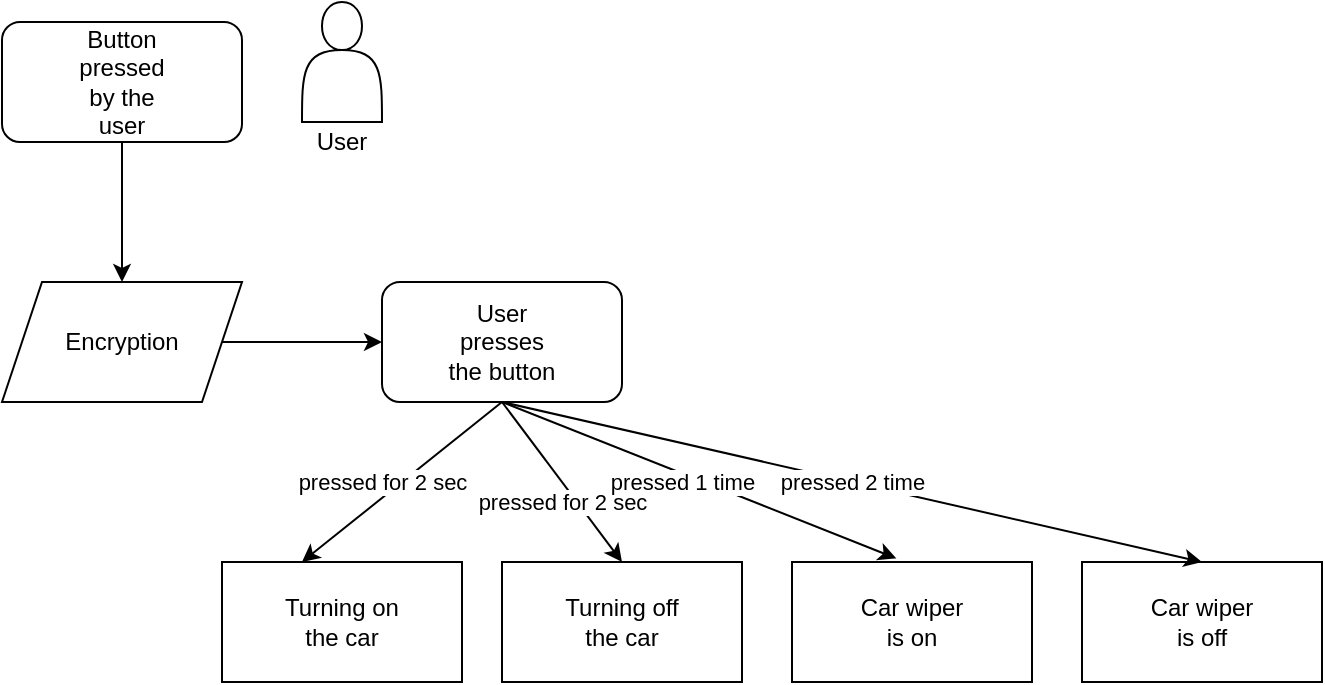 <mxfile version="18.0.3" type="github">
  <diagram id="mbZUVHMORuAX3jMkqm5G" name="Page-1">
    <mxGraphModel dx="1038" dy="521" grid="1" gridSize="10" guides="1" tooltips="1" connect="1" arrows="1" fold="1" page="1" pageScale="1" pageWidth="850" pageHeight="1100" math="0" shadow="0">
      <root>
        <mxCell id="0" />
        <mxCell id="1" parent="0" />
        <mxCell id="xz04PWpVj7SljGGeMdjO-2" value="" style="shape=actor;whiteSpace=wrap;html=1;" vertex="1" parent="1">
          <mxGeometry x="180" y="30" width="40" height="60" as="geometry" />
        </mxCell>
        <mxCell id="xz04PWpVj7SljGGeMdjO-27" style="edgeStyle=orthogonalEdgeStyle;rounded=0;orthogonalLoop=1;jettySize=auto;html=1;exitX=0.5;exitY=1;exitDx=0;exitDy=0;entryX=0.5;entryY=0;entryDx=0;entryDy=0;" edge="1" parent="1" source="xz04PWpVj7SljGGeMdjO-3" target="xz04PWpVj7SljGGeMdjO-4">
          <mxGeometry relative="1" as="geometry" />
        </mxCell>
        <mxCell id="xz04PWpVj7SljGGeMdjO-3" value="" style="rounded=1;whiteSpace=wrap;html=1;" vertex="1" parent="1">
          <mxGeometry x="30" y="40" width="120" height="60" as="geometry" />
        </mxCell>
        <mxCell id="xz04PWpVj7SljGGeMdjO-28" style="edgeStyle=orthogonalEdgeStyle;rounded=0;orthogonalLoop=1;jettySize=auto;html=1;exitX=1;exitY=0.5;exitDx=0;exitDy=0;entryX=0;entryY=0.5;entryDx=0;entryDy=0;" edge="1" parent="1" source="xz04PWpVj7SljGGeMdjO-4" target="xz04PWpVj7SljGGeMdjO-5">
          <mxGeometry relative="1" as="geometry" />
        </mxCell>
        <mxCell id="xz04PWpVj7SljGGeMdjO-4" value="" style="shape=parallelogram;perimeter=parallelogramPerimeter;whiteSpace=wrap;html=1;fixedSize=1;" vertex="1" parent="1">
          <mxGeometry x="30" y="170" width="120" height="60" as="geometry" />
        </mxCell>
        <mxCell id="xz04PWpVj7SljGGeMdjO-5" value="" style="rounded=1;whiteSpace=wrap;html=1;" vertex="1" parent="1">
          <mxGeometry x="220" y="170" width="120" height="60" as="geometry" />
        </mxCell>
        <mxCell id="xz04PWpVj7SljGGeMdjO-6" value="" style="rounded=0;whiteSpace=wrap;html=1;" vertex="1" parent="1">
          <mxGeometry x="140" y="310" width="120" height="60" as="geometry" />
        </mxCell>
        <mxCell id="xz04PWpVj7SljGGeMdjO-7" value="" style="rounded=0;whiteSpace=wrap;html=1;" vertex="1" parent="1">
          <mxGeometry x="280" y="310" width="120" height="60" as="geometry" />
        </mxCell>
        <mxCell id="xz04PWpVj7SljGGeMdjO-8" value="" style="rounded=0;whiteSpace=wrap;html=1;" vertex="1" parent="1">
          <mxGeometry x="425" y="310" width="120" height="60" as="geometry" />
        </mxCell>
        <mxCell id="xz04PWpVj7SljGGeMdjO-9" value="" style="rounded=0;whiteSpace=wrap;html=1;" vertex="1" parent="1">
          <mxGeometry x="570" y="310" width="120" height="60" as="geometry" />
        </mxCell>
        <mxCell id="xz04PWpVj7SljGGeMdjO-11" value="" style="endArrow=classic;html=1;rounded=0;exitX=0.5;exitY=1;exitDx=0;exitDy=0;entryX=0.333;entryY=0;entryDx=0;entryDy=0;entryPerimeter=0;" edge="1" parent="1" source="xz04PWpVj7SljGGeMdjO-5" target="xz04PWpVj7SljGGeMdjO-6">
          <mxGeometry relative="1" as="geometry">
            <mxPoint x="190" y="260" as="sourcePoint" />
            <mxPoint x="290" y="260" as="targetPoint" />
          </mxGeometry>
        </mxCell>
        <mxCell id="xz04PWpVj7SljGGeMdjO-12" value="pressed for 2 sec" style="edgeLabel;resizable=0;html=1;align=center;verticalAlign=middle;" connectable="0" vertex="1" parent="xz04PWpVj7SljGGeMdjO-11">
          <mxGeometry relative="1" as="geometry">
            <mxPoint x="-10" as="offset" />
          </mxGeometry>
        </mxCell>
        <mxCell id="xz04PWpVj7SljGGeMdjO-13" value="" style="endArrow=classic;html=1;rounded=0;exitX=0.5;exitY=1;exitDx=0;exitDy=0;entryX=0.5;entryY=0;entryDx=0;entryDy=0;" edge="1" parent="1" source="xz04PWpVj7SljGGeMdjO-5" target="xz04PWpVj7SljGGeMdjO-7">
          <mxGeometry relative="1" as="geometry">
            <mxPoint x="270" y="270" as="sourcePoint" />
            <mxPoint x="370" y="270" as="targetPoint" />
          </mxGeometry>
        </mxCell>
        <mxCell id="xz04PWpVj7SljGGeMdjO-14" value="pressed for 2 sec" style="edgeLabel;resizable=0;html=1;align=center;verticalAlign=middle;" connectable="0" vertex="1" parent="xz04PWpVj7SljGGeMdjO-13">
          <mxGeometry relative="1" as="geometry">
            <mxPoint y="10" as="offset" />
          </mxGeometry>
        </mxCell>
        <mxCell id="xz04PWpVj7SljGGeMdjO-15" value="" style="endArrow=classic;html=1;rounded=0;exitX=0.5;exitY=1;exitDx=0;exitDy=0;entryX=0.435;entryY=-0.03;entryDx=0;entryDy=0;entryPerimeter=0;" edge="1" parent="1" source="xz04PWpVj7SljGGeMdjO-5" target="xz04PWpVj7SljGGeMdjO-8">
          <mxGeometry relative="1" as="geometry">
            <mxPoint x="350" y="260" as="sourcePoint" />
            <mxPoint x="450" y="260" as="targetPoint" />
          </mxGeometry>
        </mxCell>
        <mxCell id="xz04PWpVj7SljGGeMdjO-16" value="pressed 1 time" style="edgeLabel;resizable=0;html=1;align=center;verticalAlign=middle;" connectable="0" vertex="1" parent="xz04PWpVj7SljGGeMdjO-15">
          <mxGeometry relative="1" as="geometry">
            <mxPoint x="-9" y="1" as="offset" />
          </mxGeometry>
        </mxCell>
        <mxCell id="xz04PWpVj7SljGGeMdjO-17" value="" style="endArrow=classic;html=1;rounded=0;entryX=0.5;entryY=0;entryDx=0;entryDy=0;" edge="1" parent="1" target="xz04PWpVj7SljGGeMdjO-9">
          <mxGeometry relative="1" as="geometry">
            <mxPoint x="280" y="230" as="sourcePoint" />
            <mxPoint x="510" y="250" as="targetPoint" />
          </mxGeometry>
        </mxCell>
        <mxCell id="xz04PWpVj7SljGGeMdjO-18" value="pressed 2 time" style="edgeLabel;resizable=0;html=1;align=center;verticalAlign=middle;" connectable="0" vertex="1" parent="xz04PWpVj7SljGGeMdjO-17">
          <mxGeometry relative="1" as="geometry" />
        </mxCell>
        <mxCell id="xz04PWpVj7SljGGeMdjO-19" value="User" style="text;html=1;strokeColor=none;fillColor=none;align=center;verticalAlign=middle;whiteSpace=wrap;rounded=0;" vertex="1" parent="1">
          <mxGeometry x="175" y="90" width="50" height="20" as="geometry" />
        </mxCell>
        <mxCell id="xz04PWpVj7SljGGeMdjO-20" value="Button pressed by the user" style="text;html=1;strokeColor=none;fillColor=none;align=center;verticalAlign=middle;whiteSpace=wrap;rounded=0;" vertex="1" parent="1">
          <mxGeometry x="60" y="55" width="60" height="30" as="geometry" />
        </mxCell>
        <mxCell id="xz04PWpVj7SljGGeMdjO-21" value="Encryption" style="text;html=1;strokeColor=none;fillColor=none;align=center;verticalAlign=middle;whiteSpace=wrap;rounded=0;" vertex="1" parent="1">
          <mxGeometry x="60" y="185" width="60" height="30" as="geometry" />
        </mxCell>
        <mxCell id="xz04PWpVj7SljGGeMdjO-22" value="User presses the button" style="text;html=1;strokeColor=none;fillColor=none;align=center;verticalAlign=middle;whiteSpace=wrap;rounded=0;" vertex="1" parent="1">
          <mxGeometry x="250" y="185" width="60" height="30" as="geometry" />
        </mxCell>
        <mxCell id="xz04PWpVj7SljGGeMdjO-23" value="Turning on the car" style="text;html=1;strokeColor=none;fillColor=none;align=center;verticalAlign=middle;whiteSpace=wrap;rounded=0;" vertex="1" parent="1">
          <mxGeometry x="170" y="325" width="60" height="30" as="geometry" />
        </mxCell>
        <mxCell id="xz04PWpVj7SljGGeMdjO-24" value="Turning off the car" style="text;html=1;strokeColor=none;fillColor=none;align=center;verticalAlign=middle;whiteSpace=wrap;rounded=0;" vertex="1" parent="1">
          <mxGeometry x="310" y="325" width="60" height="30" as="geometry" />
        </mxCell>
        <mxCell id="xz04PWpVj7SljGGeMdjO-25" value="Car wiper is on" style="text;html=1;strokeColor=none;fillColor=none;align=center;verticalAlign=middle;whiteSpace=wrap;rounded=0;" vertex="1" parent="1">
          <mxGeometry x="455" y="325" width="60" height="30" as="geometry" />
        </mxCell>
        <mxCell id="xz04PWpVj7SljGGeMdjO-26" value="Car wiper is off" style="text;html=1;strokeColor=none;fillColor=none;align=center;verticalAlign=middle;whiteSpace=wrap;rounded=0;" vertex="1" parent="1">
          <mxGeometry x="600" y="325" width="60" height="30" as="geometry" />
        </mxCell>
      </root>
    </mxGraphModel>
  </diagram>
</mxfile>
